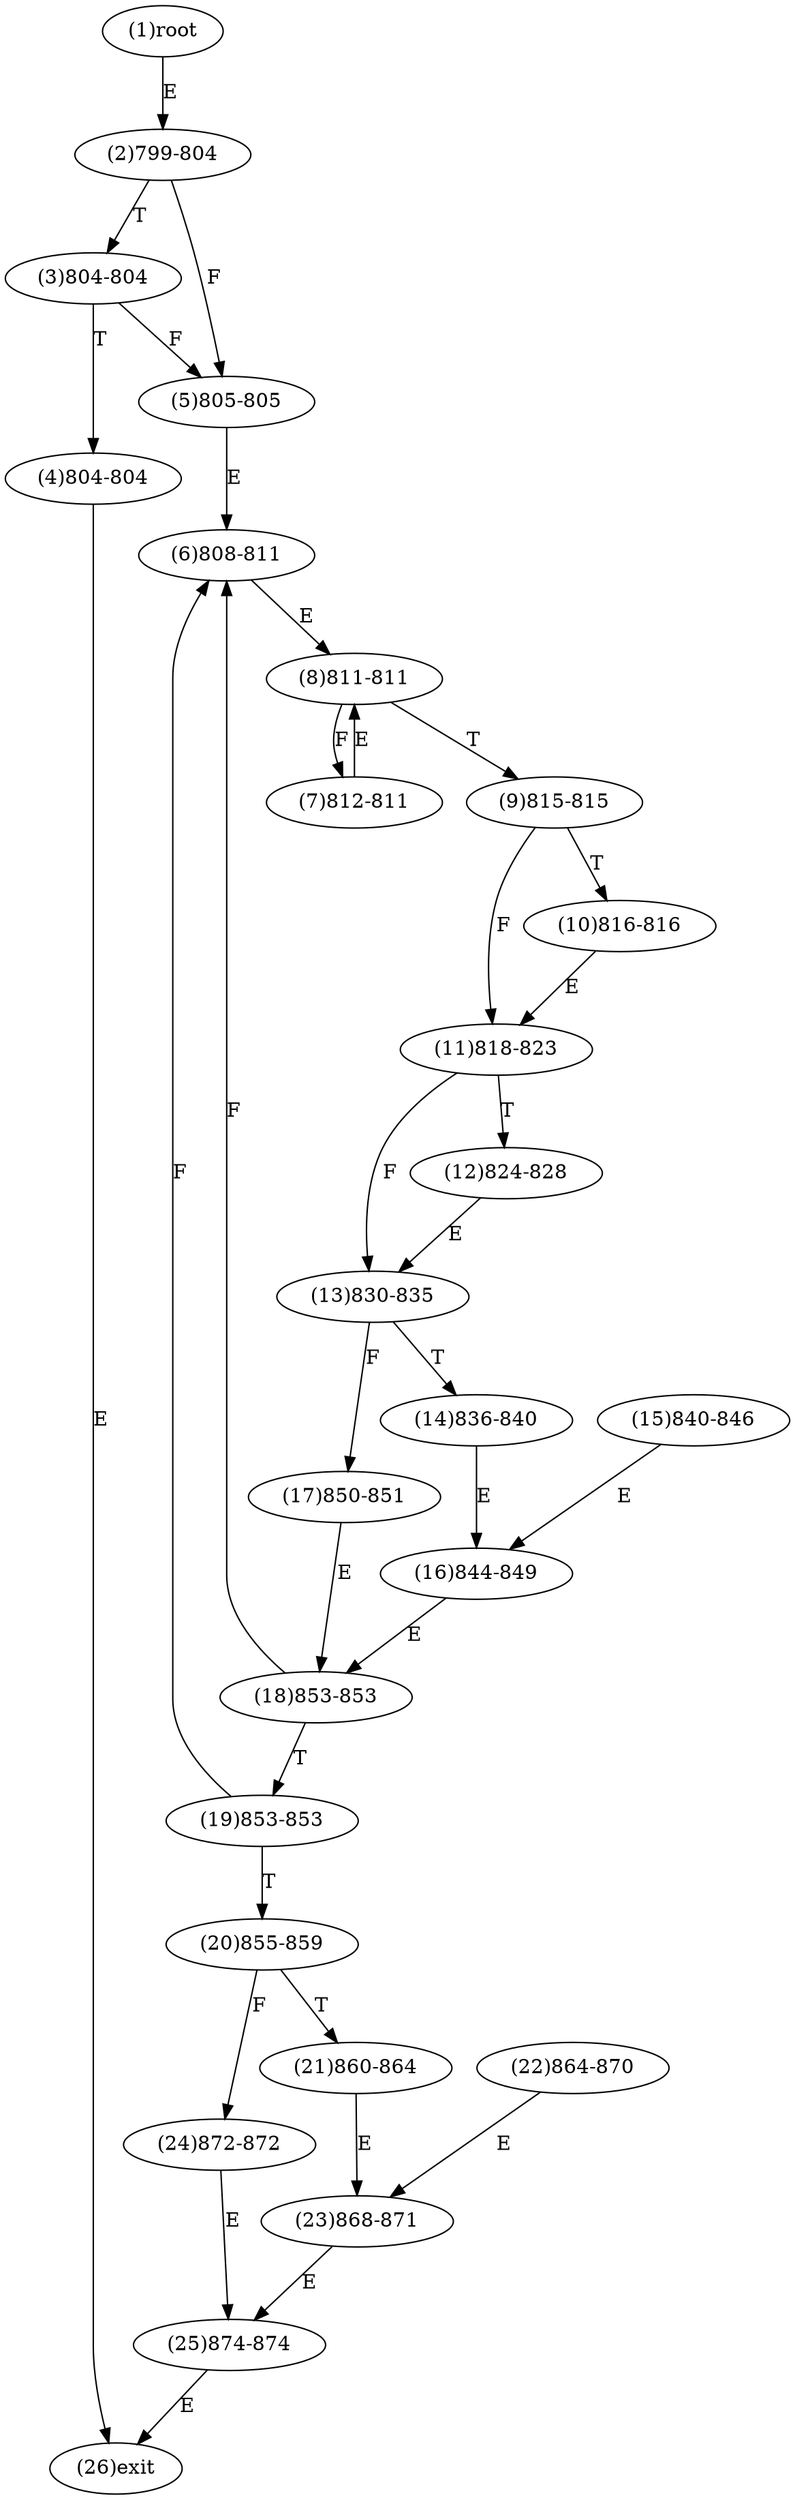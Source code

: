 digraph "" { 
1[ label="(1)root"];
2[ label="(2)799-804"];
3[ label="(3)804-804"];
4[ label="(4)804-804"];
5[ label="(5)805-805"];
6[ label="(6)808-811"];
7[ label="(7)812-811"];
8[ label="(8)811-811"];
9[ label="(9)815-815"];
10[ label="(10)816-816"];
11[ label="(11)818-823"];
12[ label="(12)824-828"];
13[ label="(13)830-835"];
14[ label="(14)836-840"];
15[ label="(15)840-846"];
17[ label="(17)850-851"];
16[ label="(16)844-849"];
19[ label="(19)853-853"];
18[ label="(18)853-853"];
21[ label="(21)860-864"];
20[ label="(20)855-859"];
23[ label="(23)868-871"];
22[ label="(22)864-870"];
25[ label="(25)874-874"];
24[ label="(24)872-872"];
26[ label="(26)exit"];
1->2[ label="E"];
2->5[ label="F"];
2->3[ label="T"];
3->5[ label="F"];
3->4[ label="T"];
4->26[ label="E"];
5->6[ label="E"];
6->8[ label="E"];
7->8[ label="E"];
8->7[ label="F"];
8->9[ label="T"];
9->11[ label="F"];
9->10[ label="T"];
10->11[ label="E"];
11->13[ label="F"];
11->12[ label="T"];
12->13[ label="E"];
13->17[ label="F"];
13->14[ label="T"];
14->16[ label="E"];
15->16[ label="E"];
16->18[ label="E"];
17->18[ label="E"];
18->6[ label="F"];
18->19[ label="T"];
19->6[ label="F"];
19->20[ label="T"];
20->24[ label="F"];
20->21[ label="T"];
21->23[ label="E"];
22->23[ label="E"];
23->25[ label="E"];
24->25[ label="E"];
25->26[ label="E"];
}